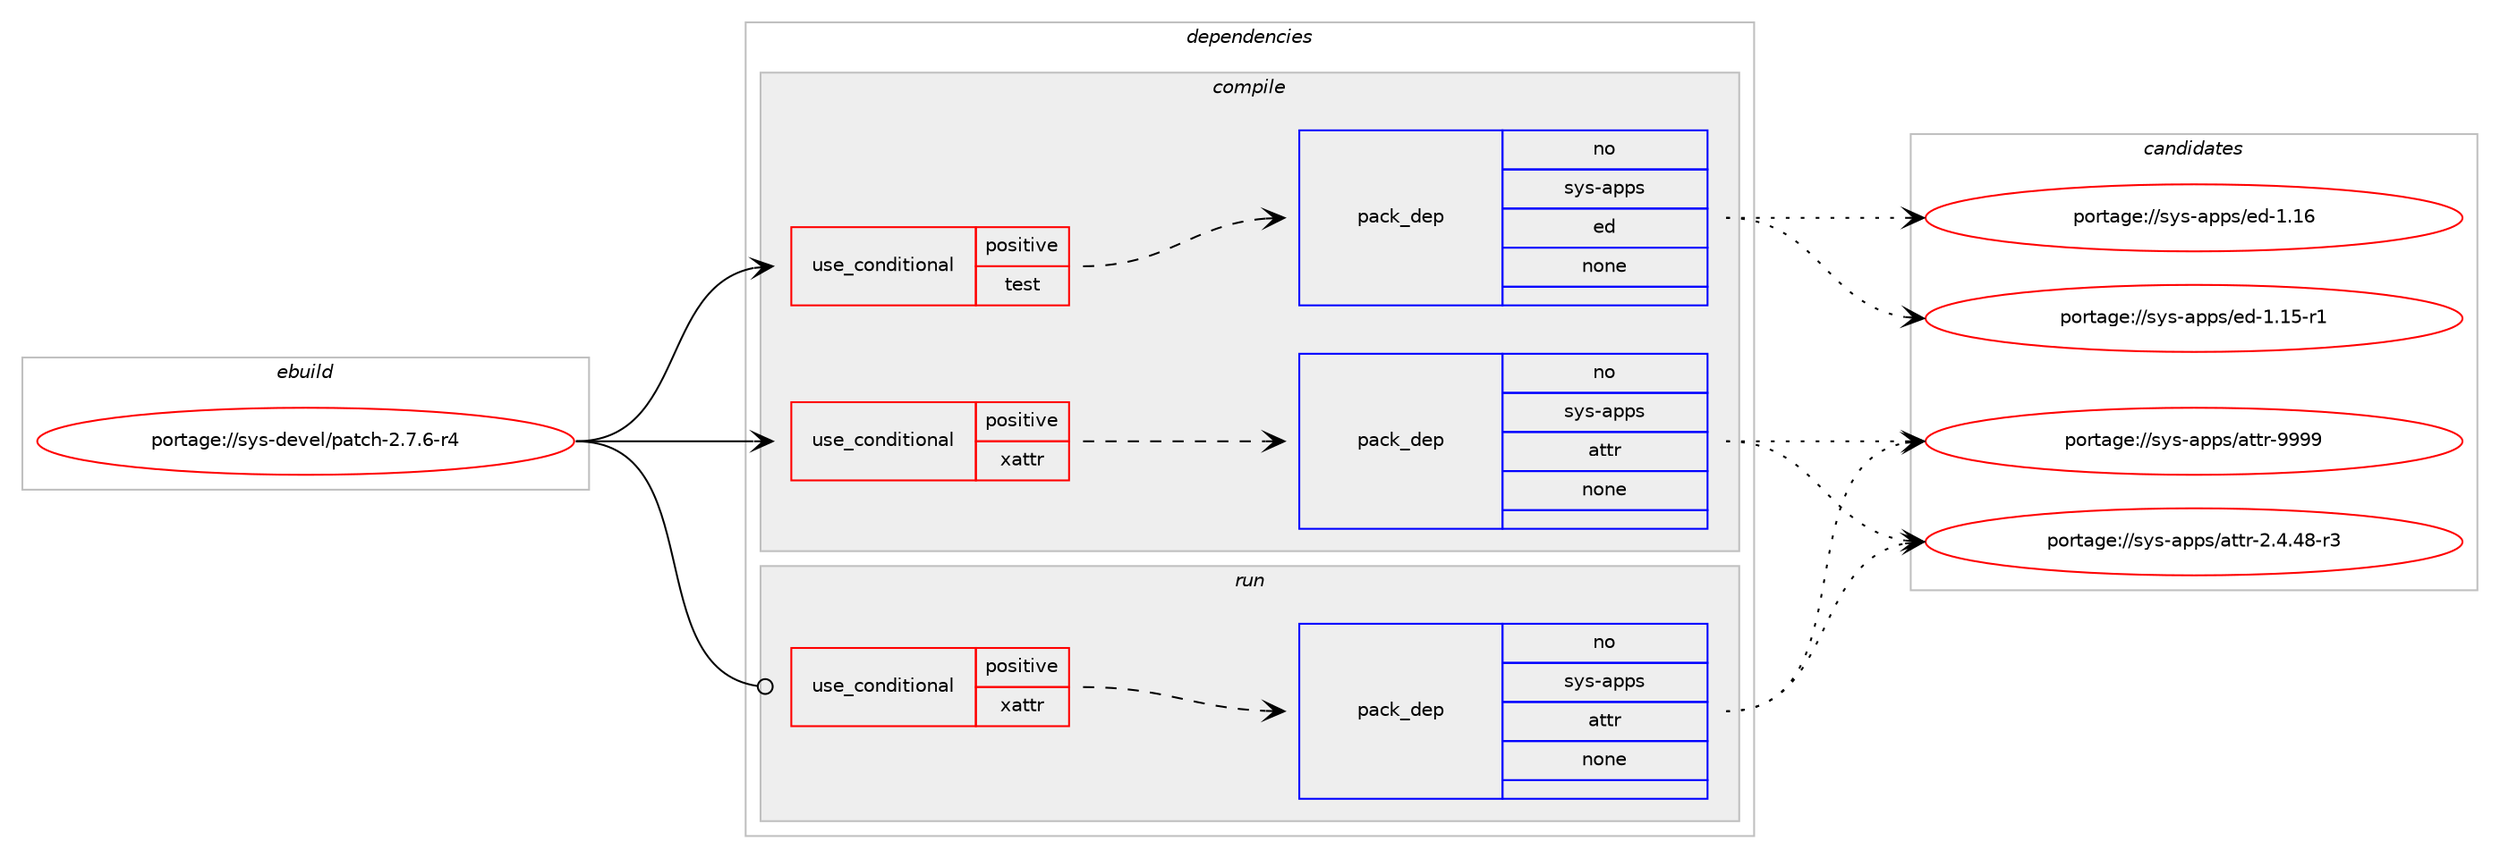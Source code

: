 digraph prolog {

# *************
# Graph options
# *************

newrank=true;
concentrate=true;
compound=true;
graph [rankdir=LR,fontname=Helvetica,fontsize=10,ranksep=1.5];#, ranksep=2.5, nodesep=0.2];
edge  [arrowhead=vee];
node  [fontname=Helvetica,fontsize=10];

# **********
# The ebuild
# **********

subgraph cluster_leftcol {
color=gray;
rank=same;
label=<<i>ebuild</i>>;
id [label="portage://sys-devel/patch-2.7.6-r4", color=red, width=4, href="../sys-devel/patch-2.7.6-r4.svg"];
}

# ****************
# The dependencies
# ****************

subgraph cluster_midcol {
color=gray;
label=<<i>dependencies</i>>;
subgraph cluster_compile {
fillcolor="#eeeeee";
style=filled;
label=<<i>compile</i>>;
subgraph cond4217 {
dependency25360 [label=<<TABLE BORDER="0" CELLBORDER="1" CELLSPACING="0" CELLPADDING="4"><TR><TD ROWSPAN="3" CELLPADDING="10">use_conditional</TD></TR><TR><TD>positive</TD></TR><TR><TD>test</TD></TR></TABLE>>, shape=none, color=red];
subgraph pack20505 {
dependency25361 [label=<<TABLE BORDER="0" CELLBORDER="1" CELLSPACING="0" CELLPADDING="4" WIDTH="220"><TR><TD ROWSPAN="6" CELLPADDING="30">pack_dep</TD></TR><TR><TD WIDTH="110">no</TD></TR><TR><TD>sys-apps</TD></TR><TR><TD>ed</TD></TR><TR><TD>none</TD></TR><TR><TD></TD></TR></TABLE>>, shape=none, color=blue];
}
dependency25360:e -> dependency25361:w [weight=20,style="dashed",arrowhead="vee"];
}
id:e -> dependency25360:w [weight=20,style="solid",arrowhead="vee"];
subgraph cond4218 {
dependency25362 [label=<<TABLE BORDER="0" CELLBORDER="1" CELLSPACING="0" CELLPADDING="4"><TR><TD ROWSPAN="3" CELLPADDING="10">use_conditional</TD></TR><TR><TD>positive</TD></TR><TR><TD>xattr</TD></TR></TABLE>>, shape=none, color=red];
subgraph pack20506 {
dependency25363 [label=<<TABLE BORDER="0" CELLBORDER="1" CELLSPACING="0" CELLPADDING="4" WIDTH="220"><TR><TD ROWSPAN="6" CELLPADDING="30">pack_dep</TD></TR><TR><TD WIDTH="110">no</TD></TR><TR><TD>sys-apps</TD></TR><TR><TD>attr</TD></TR><TR><TD>none</TD></TR><TR><TD></TD></TR></TABLE>>, shape=none, color=blue];
}
dependency25362:e -> dependency25363:w [weight=20,style="dashed",arrowhead="vee"];
}
id:e -> dependency25362:w [weight=20,style="solid",arrowhead="vee"];
}
subgraph cluster_compileandrun {
fillcolor="#eeeeee";
style=filled;
label=<<i>compile and run</i>>;
}
subgraph cluster_run {
fillcolor="#eeeeee";
style=filled;
label=<<i>run</i>>;
subgraph cond4219 {
dependency25364 [label=<<TABLE BORDER="0" CELLBORDER="1" CELLSPACING="0" CELLPADDING="4"><TR><TD ROWSPAN="3" CELLPADDING="10">use_conditional</TD></TR><TR><TD>positive</TD></TR><TR><TD>xattr</TD></TR></TABLE>>, shape=none, color=red];
subgraph pack20507 {
dependency25365 [label=<<TABLE BORDER="0" CELLBORDER="1" CELLSPACING="0" CELLPADDING="4" WIDTH="220"><TR><TD ROWSPAN="6" CELLPADDING="30">pack_dep</TD></TR><TR><TD WIDTH="110">no</TD></TR><TR><TD>sys-apps</TD></TR><TR><TD>attr</TD></TR><TR><TD>none</TD></TR><TR><TD></TD></TR></TABLE>>, shape=none, color=blue];
}
dependency25364:e -> dependency25365:w [weight=20,style="dashed",arrowhead="vee"];
}
id:e -> dependency25364:w [weight=20,style="solid",arrowhead="odot"];
}
}

# **************
# The candidates
# **************

subgraph cluster_choices {
rank=same;
color=gray;
label=<<i>candidates</i>>;

subgraph choice20505 {
color=black;
nodesep=1;
choice1151211154597112112115471011004549464954 [label="portage://sys-apps/ed-1.16", color=red, width=4,href="../sys-apps/ed-1.16.svg"];
choice11512111545971121121154710110045494649534511449 [label="portage://sys-apps/ed-1.15-r1", color=red, width=4,href="../sys-apps/ed-1.15-r1.svg"];
dependency25361:e -> choice1151211154597112112115471011004549464954:w [style=dotted,weight="100"];
dependency25361:e -> choice11512111545971121121154710110045494649534511449:w [style=dotted,weight="100"];
}
subgraph choice20506 {
color=black;
nodesep=1;
choice115121115459711211211547971161161144557575757 [label="portage://sys-apps/attr-9999", color=red, width=4,href="../sys-apps/attr-9999.svg"];
choice11512111545971121121154797116116114455046524652564511451 [label="portage://sys-apps/attr-2.4.48-r3", color=red, width=4,href="../sys-apps/attr-2.4.48-r3.svg"];
dependency25363:e -> choice115121115459711211211547971161161144557575757:w [style=dotted,weight="100"];
dependency25363:e -> choice11512111545971121121154797116116114455046524652564511451:w [style=dotted,weight="100"];
}
subgraph choice20507 {
color=black;
nodesep=1;
choice115121115459711211211547971161161144557575757 [label="portage://sys-apps/attr-9999", color=red, width=4,href="../sys-apps/attr-9999.svg"];
choice11512111545971121121154797116116114455046524652564511451 [label="portage://sys-apps/attr-2.4.48-r3", color=red, width=4,href="../sys-apps/attr-2.4.48-r3.svg"];
dependency25365:e -> choice115121115459711211211547971161161144557575757:w [style=dotted,weight="100"];
dependency25365:e -> choice11512111545971121121154797116116114455046524652564511451:w [style=dotted,weight="100"];
}
}

}
